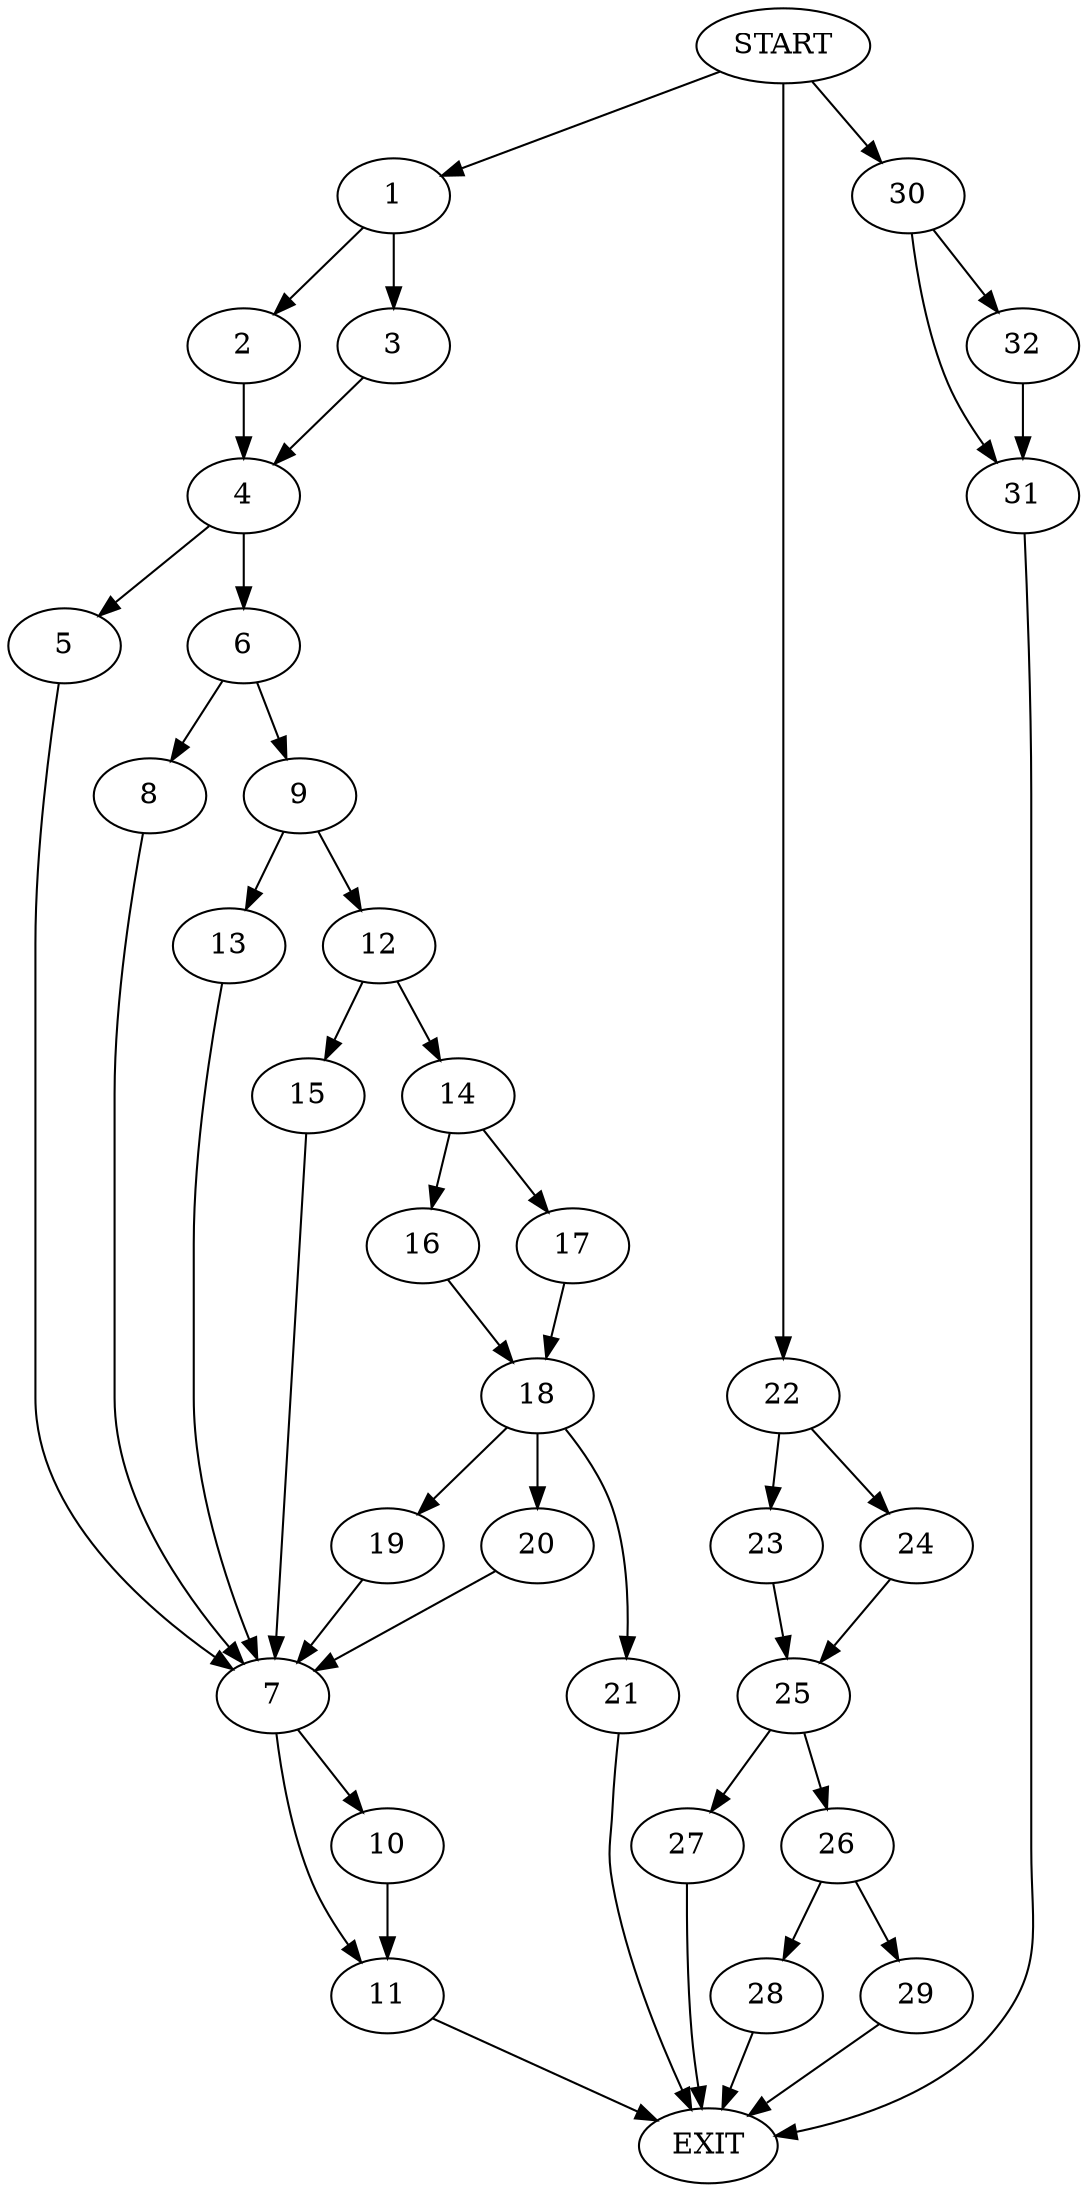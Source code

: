 digraph {
0 [label="START"]
33 [label="EXIT"]
0 -> 1
1 -> 2
1 -> 3
3 -> 4
2 -> 4
4 -> 5
4 -> 6
5 -> 7
6 -> 8
6 -> 9
7 -> 10
7 -> 11
8 -> 7
9 -> 12
9 -> 13
12 -> 14
12 -> 15
13 -> 7
14 -> 16
14 -> 17
15 -> 7
16 -> 18
17 -> 18
18 -> 19
18 -> 20
18 -> 21
21 -> 33
19 -> 7
20 -> 7
10 -> 11
11 -> 33
0 -> 22
22 -> 23
22 -> 24
23 -> 25
24 -> 25
25 -> 26
25 -> 27
26 -> 28
26 -> 29
27 -> 33
28 -> 33
29 -> 33
0 -> 30
30 -> 31
30 -> 32
31 -> 33
32 -> 31
}
